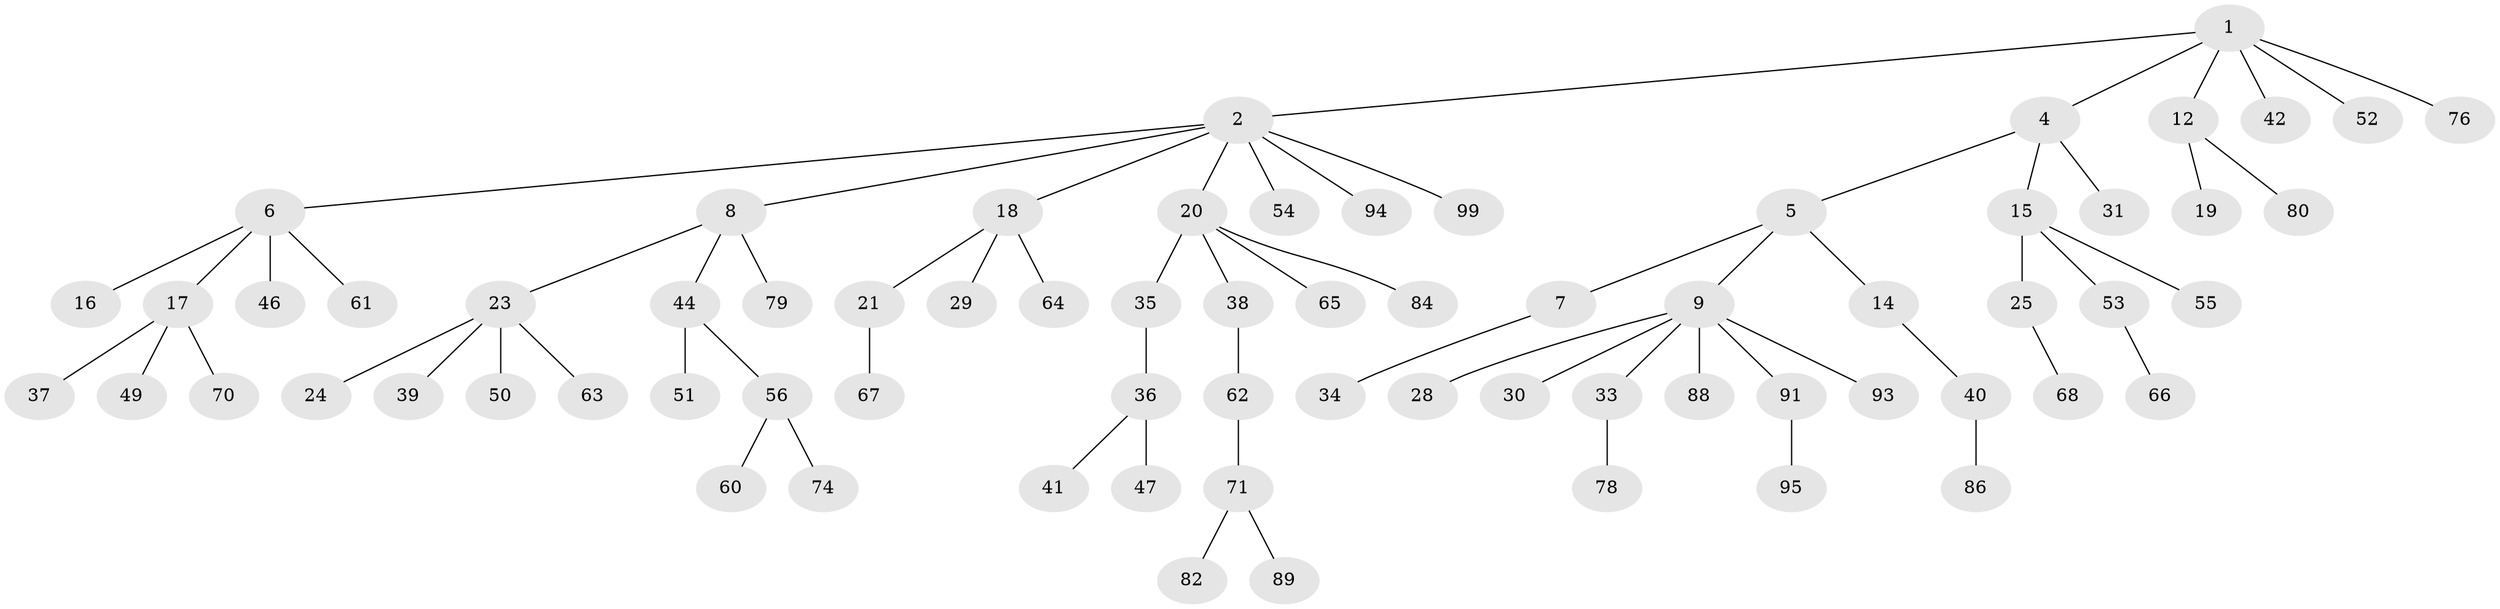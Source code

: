 // original degree distribution, {6: 0.02, 8: 0.01, 2: 0.27, 4: 0.1, 5: 0.02, 3: 0.08, 1: 0.5}
// Generated by graph-tools (version 1.1) at 2025/38/02/21/25 10:38:55]
// undirected, 71 vertices, 70 edges
graph export_dot {
graph [start="1"]
  node [color=gray90,style=filled];
  1 [super="+11"];
  2 [super="+3"];
  4 [super="+13"];
  5;
  6 [super="+10"];
  7;
  8 [super="+27"];
  9 [super="+26"];
  12 [super="+81"];
  14;
  15 [super="+98"];
  16;
  17 [super="+22"];
  18 [super="+48"];
  19;
  20 [super="+58"];
  21 [super="+72"];
  23 [super="+32"];
  24;
  25 [super="+97"];
  28 [super="+57"];
  29;
  30;
  31;
  33 [super="+96"];
  34 [super="+43"];
  35;
  36 [super="+77"];
  37;
  38;
  39;
  40;
  41;
  42 [super="+59"];
  44 [super="+45"];
  46;
  47;
  49;
  50;
  51;
  52;
  53;
  54;
  55;
  56;
  60;
  61;
  62 [super="+69"];
  63;
  64 [super="+73"];
  65;
  66 [super="+87"];
  67;
  68 [super="+85"];
  70;
  71 [super="+75"];
  74;
  76;
  78;
  79;
  80 [super="+83"];
  82;
  84;
  86 [super="+90"];
  88 [super="+100"];
  89;
  91 [super="+92"];
  93;
  94;
  95;
  99;
  1 -- 2;
  1 -- 4;
  1 -- 12;
  1 -- 42;
  1 -- 52;
  1 -- 76;
  2 -- 6;
  2 -- 8;
  2 -- 18;
  2 -- 20;
  2 -- 94;
  2 -- 99;
  2 -- 54;
  4 -- 5;
  4 -- 31;
  4 -- 15;
  5 -- 7;
  5 -- 9;
  5 -- 14;
  6 -- 16;
  6 -- 46;
  6 -- 17;
  6 -- 61;
  7 -- 34;
  8 -- 23;
  8 -- 44;
  8 -- 79;
  9 -- 28;
  9 -- 88;
  9 -- 91;
  9 -- 93;
  9 -- 30;
  9 -- 33;
  12 -- 19;
  12 -- 80;
  14 -- 40;
  15 -- 25;
  15 -- 53;
  15 -- 55;
  17 -- 37;
  17 -- 49;
  17 -- 70;
  18 -- 21;
  18 -- 29;
  18 -- 64;
  20 -- 35;
  20 -- 38;
  20 -- 65;
  20 -- 84;
  21 -- 67;
  23 -- 24;
  23 -- 39;
  23 -- 50;
  23 -- 63;
  25 -- 68;
  33 -- 78;
  35 -- 36;
  36 -- 41;
  36 -- 47;
  38 -- 62;
  40 -- 86;
  44 -- 51;
  44 -- 56;
  53 -- 66;
  56 -- 60;
  56 -- 74;
  62 -- 71;
  71 -- 89;
  71 -- 82;
  91 -- 95;
}
